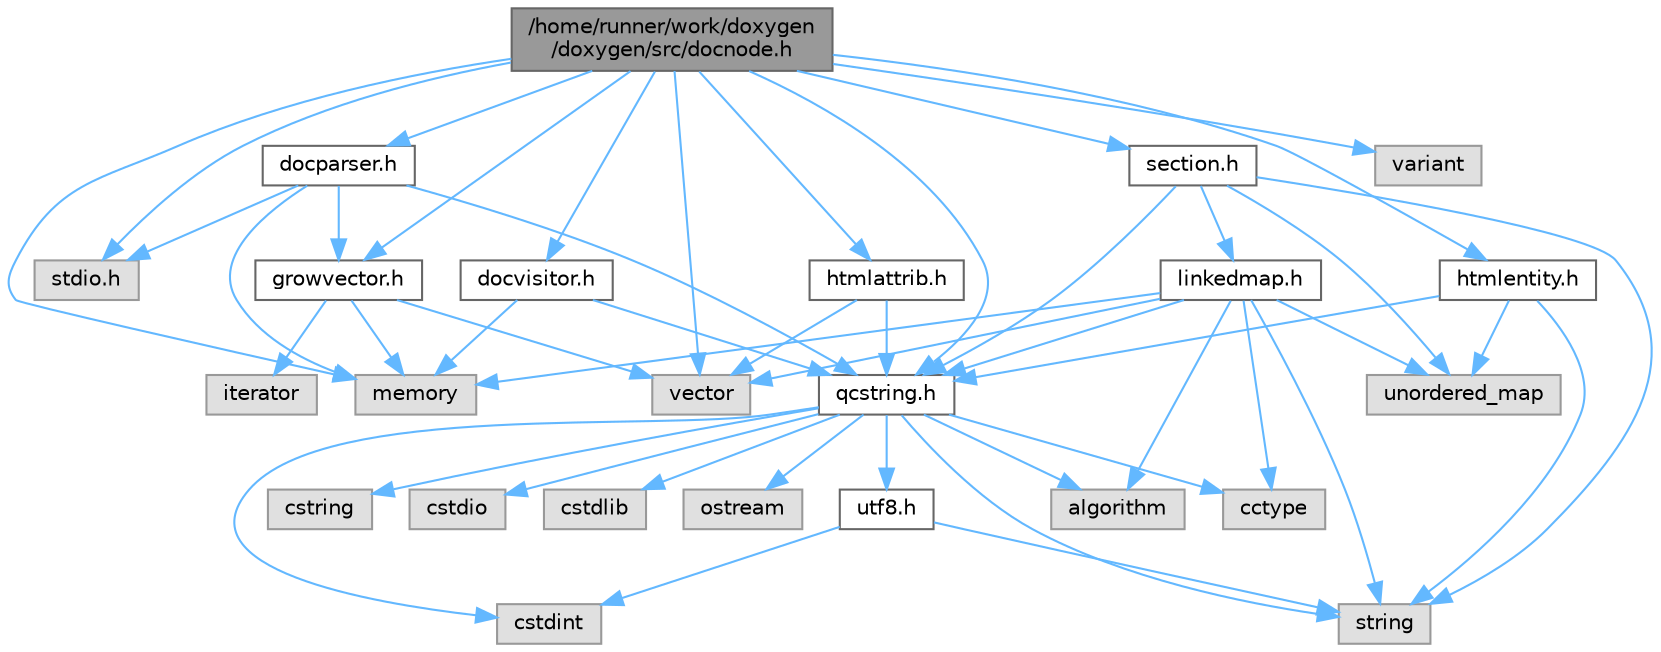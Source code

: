 digraph "/home/runner/work/doxygen/doxygen/src/docnode.h"
{
 // INTERACTIVE_SVG=YES
 // LATEX_PDF_SIZE
  bgcolor="transparent";
  edge [fontname=Helvetica,fontsize=10,labelfontname=Helvetica,labelfontsize=10];
  node [fontname=Helvetica,fontsize=10,shape=box,height=0.2,width=0.4];
  Node1 [label="/home/runner/work/doxygen\l/doxygen/src/docnode.h",height=0.2,width=0.4,color="gray40", fillcolor="grey60", style="filled", fontcolor="black",tooltip=" "];
  Node1 -> Node2 [color="steelblue1",style="solid"];
  Node2 [label="stdio.h",height=0.2,width=0.4,color="grey60", fillcolor="#E0E0E0", style="filled",tooltip=" "];
  Node1 -> Node3 [color="steelblue1",style="solid"];
  Node3 [label="vector",height=0.2,width=0.4,color="grey60", fillcolor="#E0E0E0", style="filled",tooltip=" "];
  Node1 -> Node4 [color="steelblue1",style="solid"];
  Node4 [label="memory",height=0.2,width=0.4,color="grey60", fillcolor="#E0E0E0", style="filled",tooltip=" "];
  Node1 -> Node5 [color="steelblue1",style="solid"];
  Node5 [label="variant",height=0.2,width=0.4,color="grey60", fillcolor="#E0E0E0", style="filled",tooltip=" "];
  Node1 -> Node6 [color="steelblue1",style="solid"];
  Node6 [label="qcstring.h",height=0.2,width=0.4,color="grey40", fillcolor="white", style="filled",URL="$d7/d5c/qcstring_8h.html",tooltip=" "];
  Node6 -> Node7 [color="steelblue1",style="solid"];
  Node7 [label="string",height=0.2,width=0.4,color="grey60", fillcolor="#E0E0E0", style="filled",tooltip=" "];
  Node6 -> Node8 [color="steelblue1",style="solid"];
  Node8 [label="algorithm",height=0.2,width=0.4,color="grey60", fillcolor="#E0E0E0", style="filled",tooltip=" "];
  Node6 -> Node9 [color="steelblue1",style="solid"];
  Node9 [label="cctype",height=0.2,width=0.4,color="grey60", fillcolor="#E0E0E0", style="filled",tooltip=" "];
  Node6 -> Node10 [color="steelblue1",style="solid"];
  Node10 [label="cstring",height=0.2,width=0.4,color="grey60", fillcolor="#E0E0E0", style="filled",tooltip=" "];
  Node6 -> Node11 [color="steelblue1",style="solid"];
  Node11 [label="cstdio",height=0.2,width=0.4,color="grey60", fillcolor="#E0E0E0", style="filled",tooltip=" "];
  Node6 -> Node12 [color="steelblue1",style="solid"];
  Node12 [label="cstdlib",height=0.2,width=0.4,color="grey60", fillcolor="#E0E0E0", style="filled",tooltip=" "];
  Node6 -> Node13 [color="steelblue1",style="solid"];
  Node13 [label="cstdint",height=0.2,width=0.4,color="grey60", fillcolor="#E0E0E0", style="filled",tooltip=" "];
  Node6 -> Node14 [color="steelblue1",style="solid"];
  Node14 [label="ostream",height=0.2,width=0.4,color="grey60", fillcolor="#E0E0E0", style="filled",tooltip=" "];
  Node6 -> Node15 [color="steelblue1",style="solid"];
  Node15 [label="utf8.h",height=0.2,width=0.4,color="grey40", fillcolor="white", style="filled",URL="$db/d7c/utf8_8h.html",tooltip="Various UTF8 related helper functions."];
  Node15 -> Node13 [color="steelblue1",style="solid"];
  Node15 -> Node7 [color="steelblue1",style="solid"];
  Node1 -> Node16 [color="steelblue1",style="solid"];
  Node16 [label="docvisitor.h",height=0.2,width=0.4,color="grey40", fillcolor="white", style="filled",URL="$d2/d3c/docvisitor_8h.html",tooltip=" "];
  Node16 -> Node4 [color="steelblue1",style="solid"];
  Node16 -> Node6 [color="steelblue1",style="solid"];
  Node1 -> Node17 [color="steelblue1",style="solid"];
  Node17 [label="docparser.h",height=0.2,width=0.4,color="grey40", fillcolor="white", style="filled",URL="$de/d9c/docparser_8h.html",tooltip=" "];
  Node17 -> Node2 [color="steelblue1",style="solid"];
  Node17 -> Node4 [color="steelblue1",style="solid"];
  Node17 -> Node6 [color="steelblue1",style="solid"];
  Node17 -> Node18 [color="steelblue1",style="solid"];
  Node18 [label="growvector.h",height=0.2,width=0.4,color="grey40", fillcolor="white", style="filled",URL="$d7/d50/growvector_8h.html",tooltip=" "];
  Node18 -> Node3 [color="steelblue1",style="solid"];
  Node18 -> Node4 [color="steelblue1",style="solid"];
  Node18 -> Node19 [color="steelblue1",style="solid"];
  Node19 [label="iterator",height=0.2,width=0.4,color="grey60", fillcolor="#E0E0E0", style="filled",tooltip=" "];
  Node1 -> Node20 [color="steelblue1",style="solid"];
  Node20 [label="htmlattrib.h",height=0.2,width=0.4,color="grey40", fillcolor="white", style="filled",URL="$d0/d73/htmlattrib_8h.html",tooltip=" "];
  Node20 -> Node3 [color="steelblue1",style="solid"];
  Node20 -> Node6 [color="steelblue1",style="solid"];
  Node1 -> Node21 [color="steelblue1",style="solid"];
  Node21 [label="htmlentity.h",height=0.2,width=0.4,color="grey40", fillcolor="white", style="filled",URL="$db/dc6/htmlentity_8h.html",tooltip=" "];
  Node21 -> Node22 [color="steelblue1",style="solid"];
  Node22 [label="unordered_map",height=0.2,width=0.4,color="grey60", fillcolor="#E0E0E0", style="filled",tooltip=" "];
  Node21 -> Node7 [color="steelblue1",style="solid"];
  Node21 -> Node6 [color="steelblue1",style="solid"];
  Node1 -> Node18 [color="steelblue1",style="solid"];
  Node1 -> Node23 [color="steelblue1",style="solid"];
  Node23 [label="section.h",height=0.2,width=0.4,color="grey40", fillcolor="white", style="filled",URL="$d1/d2a/section_8h.html",tooltip=" "];
  Node23 -> Node7 [color="steelblue1",style="solid"];
  Node23 -> Node22 [color="steelblue1",style="solid"];
  Node23 -> Node6 [color="steelblue1",style="solid"];
  Node23 -> Node24 [color="steelblue1",style="solid"];
  Node24 [label="linkedmap.h",height=0.2,width=0.4,color="grey40", fillcolor="white", style="filled",URL="$da/de1/linkedmap_8h.html",tooltip=" "];
  Node24 -> Node22 [color="steelblue1",style="solid"];
  Node24 -> Node3 [color="steelblue1",style="solid"];
  Node24 -> Node4 [color="steelblue1",style="solid"];
  Node24 -> Node7 [color="steelblue1",style="solid"];
  Node24 -> Node8 [color="steelblue1",style="solid"];
  Node24 -> Node9 [color="steelblue1",style="solid"];
  Node24 -> Node6 [color="steelblue1",style="solid"];
}
